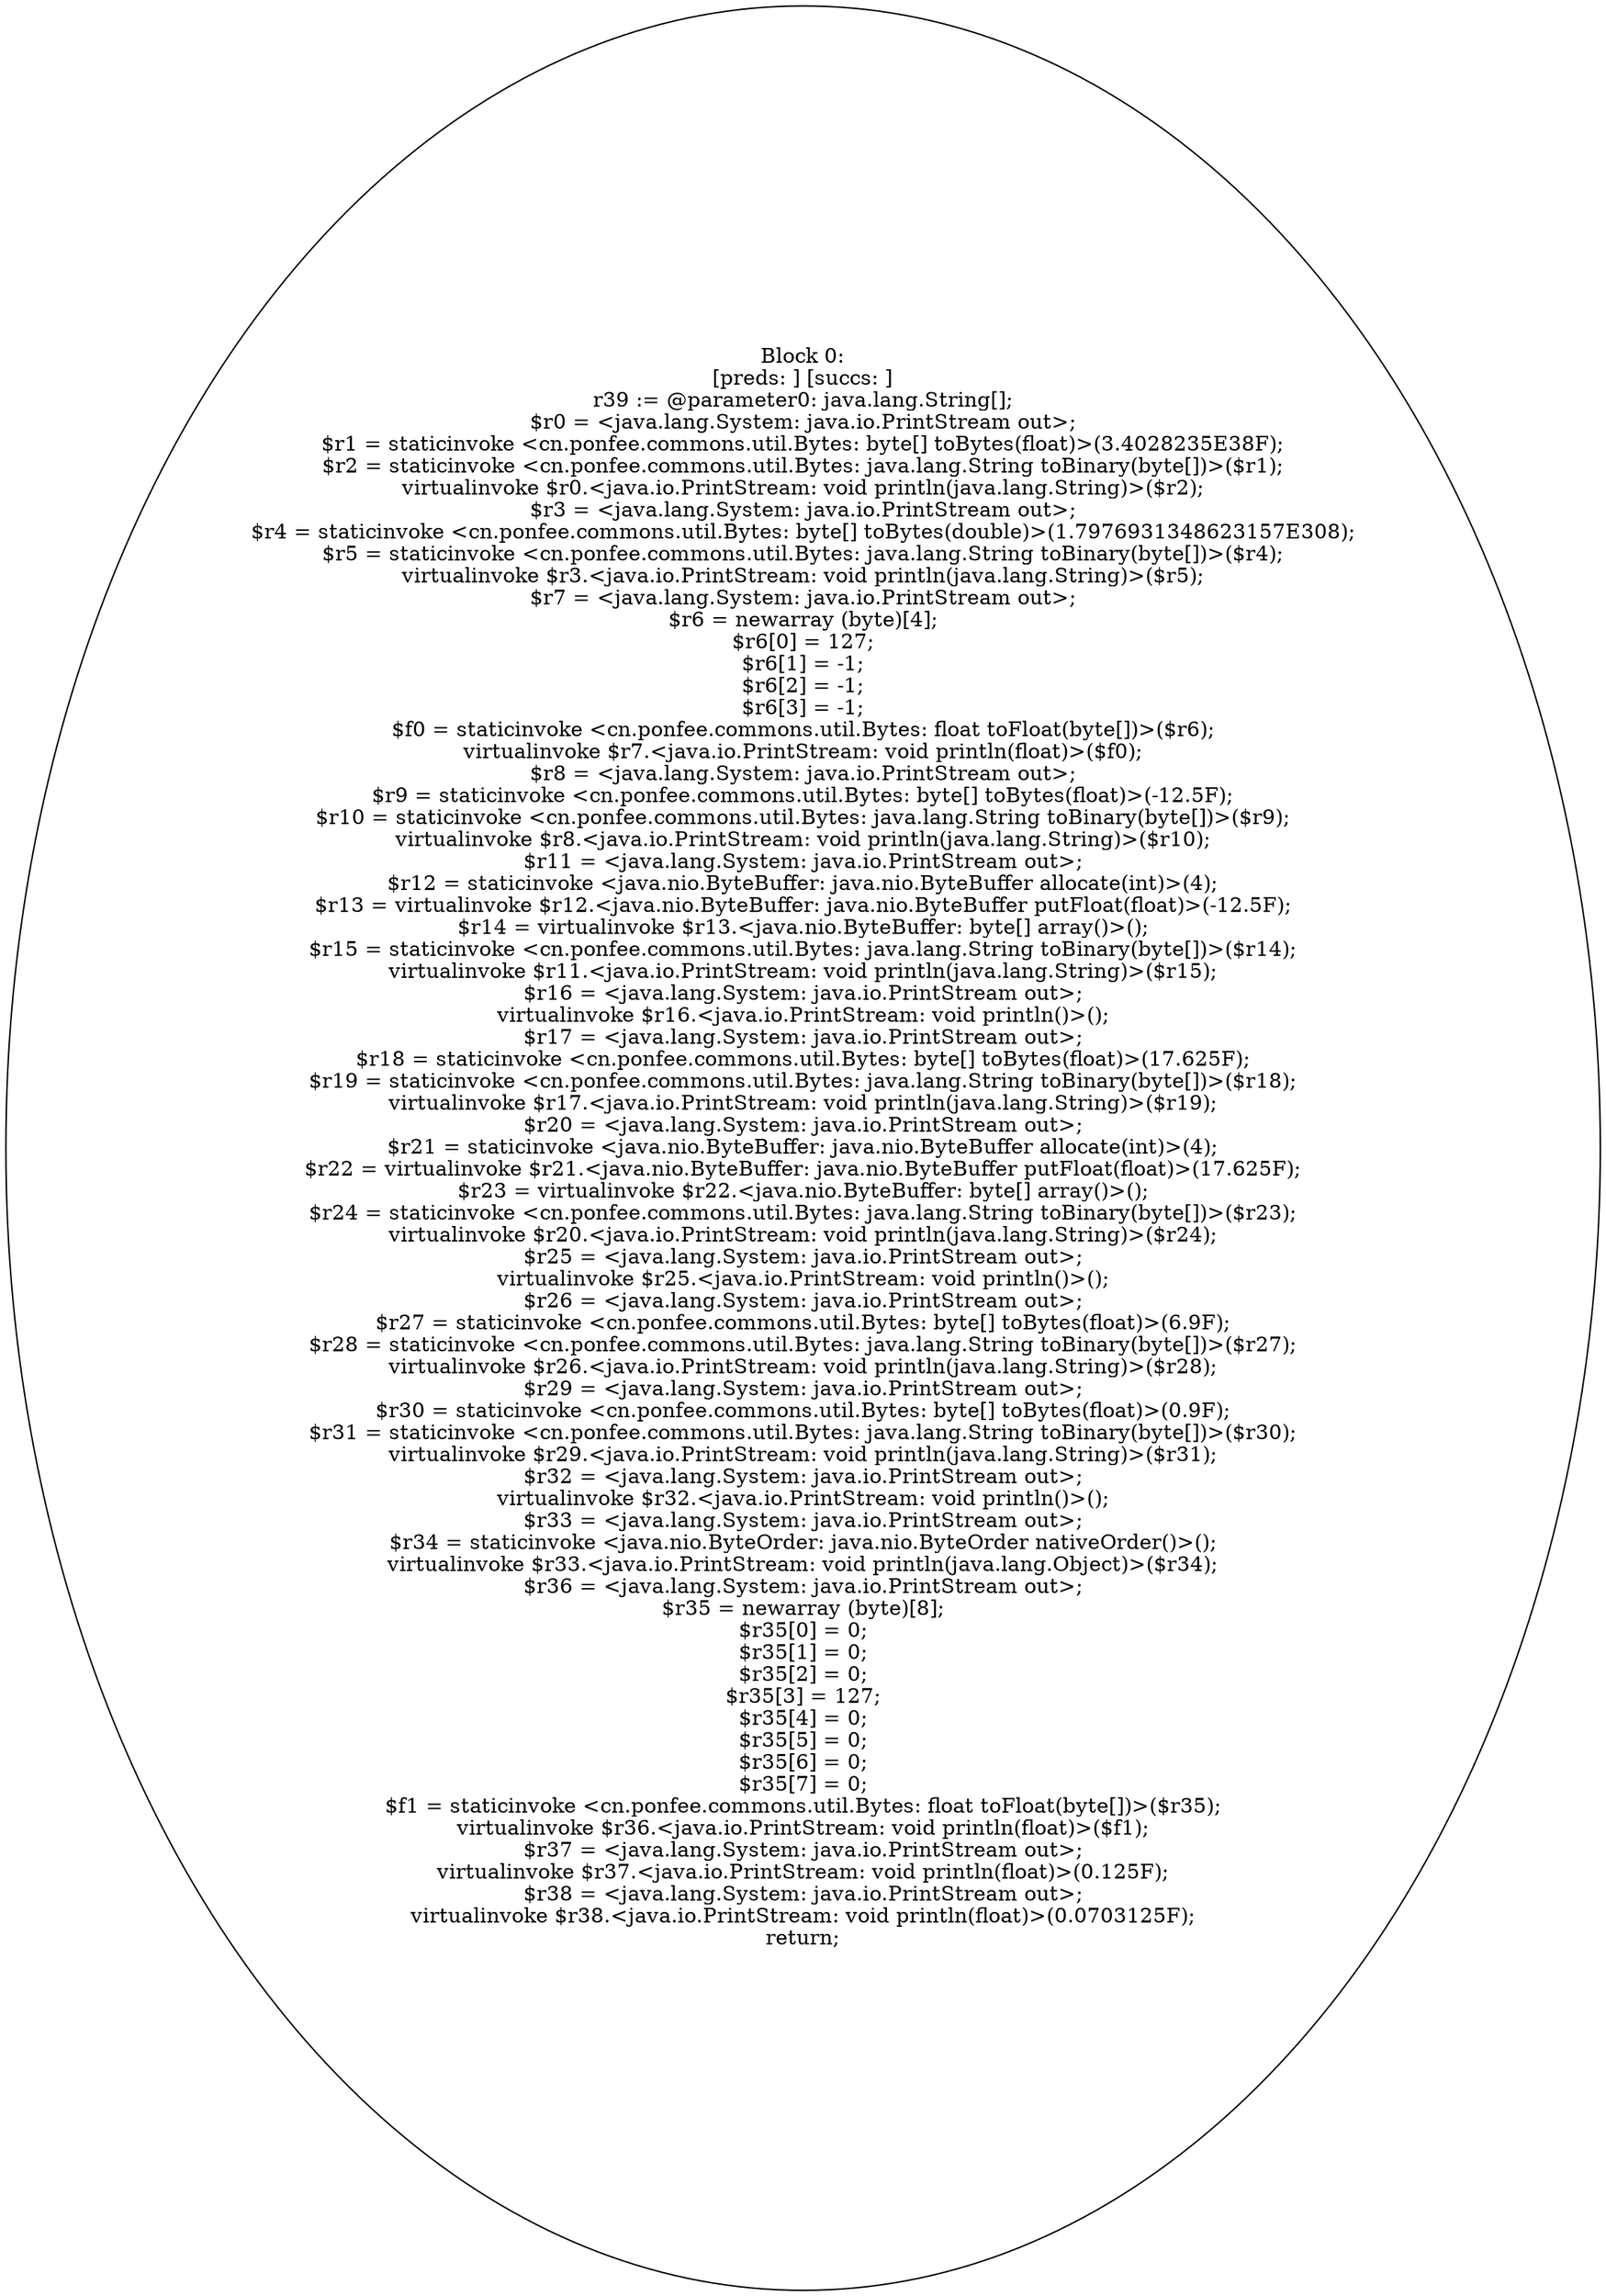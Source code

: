 digraph "unitGraph" {
    "Block 0:
[preds: ] [succs: ]
r39 := @parameter0: java.lang.String[];
$r0 = <java.lang.System: java.io.PrintStream out>;
$r1 = staticinvoke <cn.ponfee.commons.util.Bytes: byte[] toBytes(float)>(3.4028235E38F);
$r2 = staticinvoke <cn.ponfee.commons.util.Bytes: java.lang.String toBinary(byte[])>($r1);
virtualinvoke $r0.<java.io.PrintStream: void println(java.lang.String)>($r2);
$r3 = <java.lang.System: java.io.PrintStream out>;
$r4 = staticinvoke <cn.ponfee.commons.util.Bytes: byte[] toBytes(double)>(1.7976931348623157E308);
$r5 = staticinvoke <cn.ponfee.commons.util.Bytes: java.lang.String toBinary(byte[])>($r4);
virtualinvoke $r3.<java.io.PrintStream: void println(java.lang.String)>($r5);
$r7 = <java.lang.System: java.io.PrintStream out>;
$r6 = newarray (byte)[4];
$r6[0] = 127;
$r6[1] = -1;
$r6[2] = -1;
$r6[3] = -1;
$f0 = staticinvoke <cn.ponfee.commons.util.Bytes: float toFloat(byte[])>($r6);
virtualinvoke $r7.<java.io.PrintStream: void println(float)>($f0);
$r8 = <java.lang.System: java.io.PrintStream out>;
$r9 = staticinvoke <cn.ponfee.commons.util.Bytes: byte[] toBytes(float)>(-12.5F);
$r10 = staticinvoke <cn.ponfee.commons.util.Bytes: java.lang.String toBinary(byte[])>($r9);
virtualinvoke $r8.<java.io.PrintStream: void println(java.lang.String)>($r10);
$r11 = <java.lang.System: java.io.PrintStream out>;
$r12 = staticinvoke <java.nio.ByteBuffer: java.nio.ByteBuffer allocate(int)>(4);
$r13 = virtualinvoke $r12.<java.nio.ByteBuffer: java.nio.ByteBuffer putFloat(float)>(-12.5F);
$r14 = virtualinvoke $r13.<java.nio.ByteBuffer: byte[] array()>();
$r15 = staticinvoke <cn.ponfee.commons.util.Bytes: java.lang.String toBinary(byte[])>($r14);
virtualinvoke $r11.<java.io.PrintStream: void println(java.lang.String)>($r15);
$r16 = <java.lang.System: java.io.PrintStream out>;
virtualinvoke $r16.<java.io.PrintStream: void println()>();
$r17 = <java.lang.System: java.io.PrintStream out>;
$r18 = staticinvoke <cn.ponfee.commons.util.Bytes: byte[] toBytes(float)>(17.625F);
$r19 = staticinvoke <cn.ponfee.commons.util.Bytes: java.lang.String toBinary(byte[])>($r18);
virtualinvoke $r17.<java.io.PrintStream: void println(java.lang.String)>($r19);
$r20 = <java.lang.System: java.io.PrintStream out>;
$r21 = staticinvoke <java.nio.ByteBuffer: java.nio.ByteBuffer allocate(int)>(4);
$r22 = virtualinvoke $r21.<java.nio.ByteBuffer: java.nio.ByteBuffer putFloat(float)>(17.625F);
$r23 = virtualinvoke $r22.<java.nio.ByteBuffer: byte[] array()>();
$r24 = staticinvoke <cn.ponfee.commons.util.Bytes: java.lang.String toBinary(byte[])>($r23);
virtualinvoke $r20.<java.io.PrintStream: void println(java.lang.String)>($r24);
$r25 = <java.lang.System: java.io.PrintStream out>;
virtualinvoke $r25.<java.io.PrintStream: void println()>();
$r26 = <java.lang.System: java.io.PrintStream out>;
$r27 = staticinvoke <cn.ponfee.commons.util.Bytes: byte[] toBytes(float)>(6.9F);
$r28 = staticinvoke <cn.ponfee.commons.util.Bytes: java.lang.String toBinary(byte[])>($r27);
virtualinvoke $r26.<java.io.PrintStream: void println(java.lang.String)>($r28);
$r29 = <java.lang.System: java.io.PrintStream out>;
$r30 = staticinvoke <cn.ponfee.commons.util.Bytes: byte[] toBytes(float)>(0.9F);
$r31 = staticinvoke <cn.ponfee.commons.util.Bytes: java.lang.String toBinary(byte[])>($r30);
virtualinvoke $r29.<java.io.PrintStream: void println(java.lang.String)>($r31);
$r32 = <java.lang.System: java.io.PrintStream out>;
virtualinvoke $r32.<java.io.PrintStream: void println()>();
$r33 = <java.lang.System: java.io.PrintStream out>;
$r34 = staticinvoke <java.nio.ByteOrder: java.nio.ByteOrder nativeOrder()>();
virtualinvoke $r33.<java.io.PrintStream: void println(java.lang.Object)>($r34);
$r36 = <java.lang.System: java.io.PrintStream out>;
$r35 = newarray (byte)[8];
$r35[0] = 0;
$r35[1] = 0;
$r35[2] = 0;
$r35[3] = 127;
$r35[4] = 0;
$r35[5] = 0;
$r35[6] = 0;
$r35[7] = 0;
$f1 = staticinvoke <cn.ponfee.commons.util.Bytes: float toFloat(byte[])>($r35);
virtualinvoke $r36.<java.io.PrintStream: void println(float)>($f1);
$r37 = <java.lang.System: java.io.PrintStream out>;
virtualinvoke $r37.<java.io.PrintStream: void println(float)>(0.125F);
$r38 = <java.lang.System: java.io.PrintStream out>;
virtualinvoke $r38.<java.io.PrintStream: void println(float)>(0.0703125F);
return;
"
}
